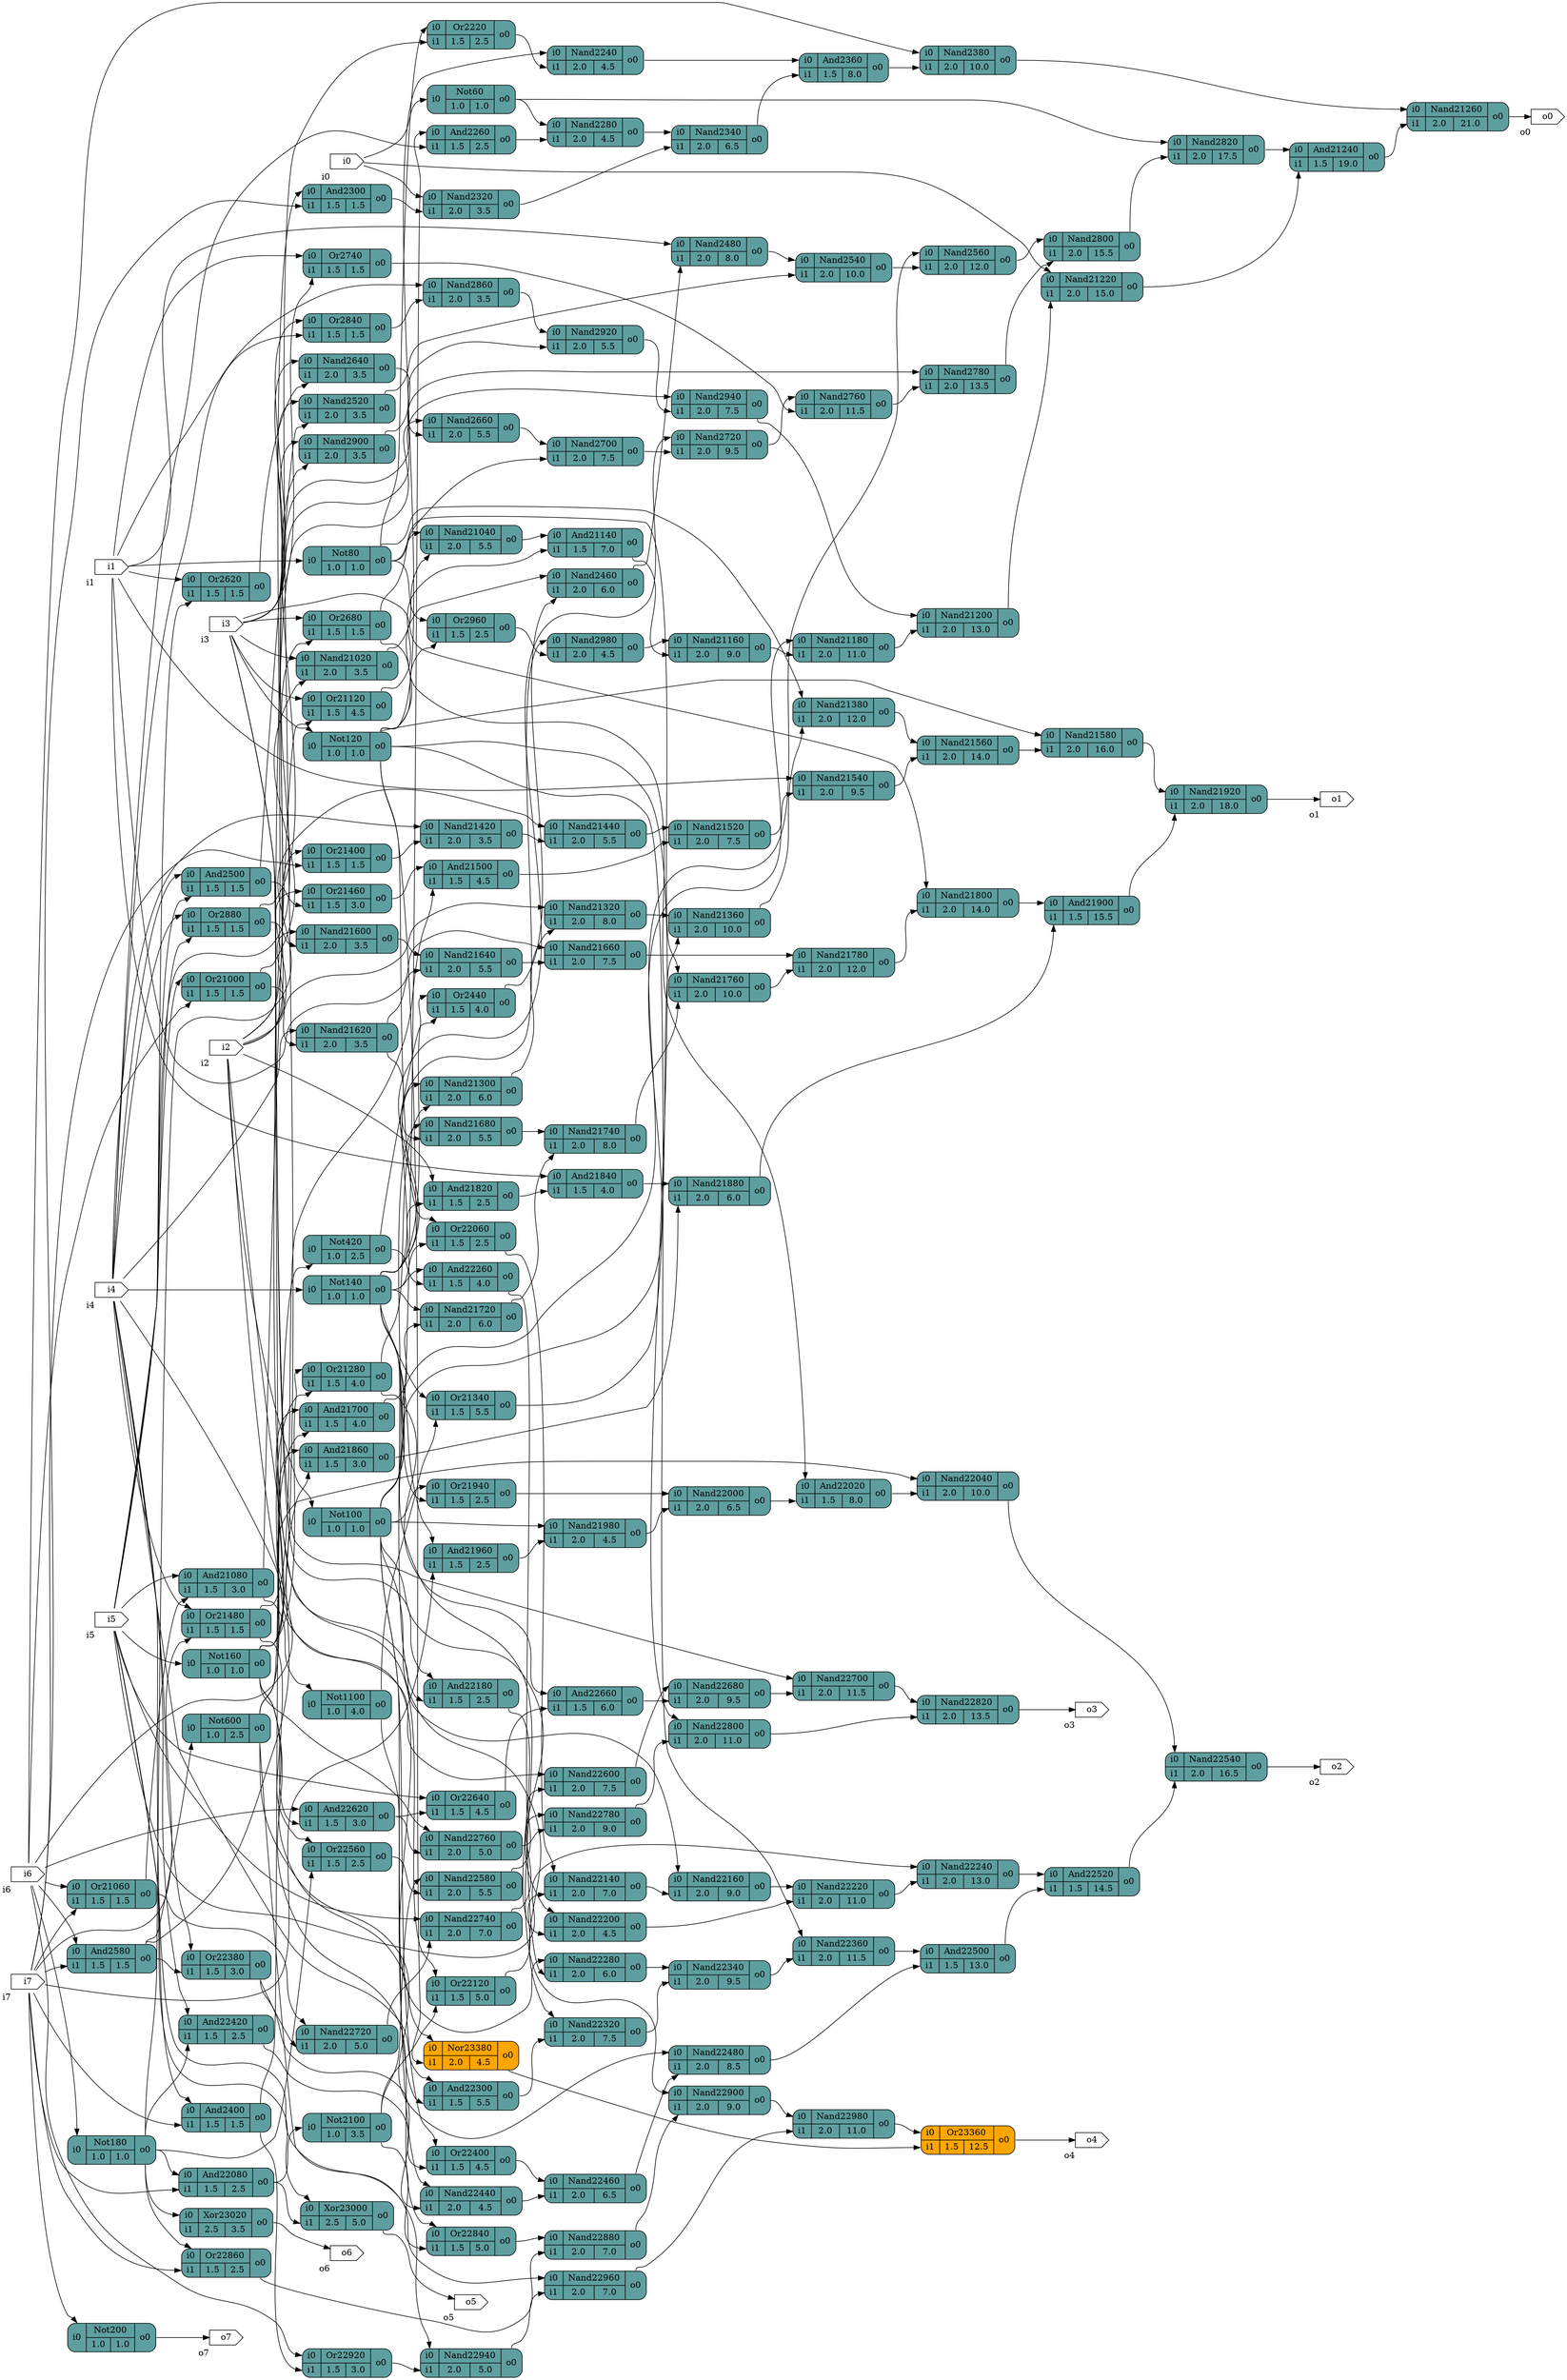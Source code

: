 digraph circ_f51m_altered {
		graph [rankdir = LR];
		Not60[shape=record; style="rounded,filled"; fillcolor=cadetblue; label="{{<i0>i0}|{Not60|{1.0|1.0}}|{<o0>o0}}"]
		Not80[shape=record; style="rounded,filled"; fillcolor=cadetblue; label="{{<i0>i0}|{Not80|{1.0|1.0}}|{<o0>o0}}"]
		Not100[shape=record; style="rounded,filled"; fillcolor=cadetblue; label="{{<i0>i0}|{Not100|{1.0|1.0}}|{<o0>o0}}"]
		Not120[shape=record; style="rounded,filled"; fillcolor=cadetblue; label="{{<i0>i0}|{Not120|{1.0|1.0}}|{<o0>o0}}"]
		Not140[shape=record; style="rounded,filled"; fillcolor=cadetblue; label="{{<i0>i0}|{Not140|{1.0|1.0}}|{<o0>o0}}"]
		Not160[shape=record; style="rounded,filled"; fillcolor=cadetblue; label="{{<i0>i0}|{Not160|{1.0|1.0}}|{<o0>o0}}"]
		Not180[shape=record; style="rounded,filled"; fillcolor=cadetblue; label="{{<i0>i0}|{Not180|{1.0|1.0}}|{<o0>o0}}"]
		Not200[shape=record; style="rounded,filled"; fillcolor=cadetblue; label="{{<i0>i0}|{Not200|{1.0|1.0}}|{<o0>o0}}"]
		Or2220[shape=record; style="rounded,filled"; fillcolor=cadetblue; label="{{<i0>i0|<i1>i1}|{Or2220|{1.5|2.5}}|{<o0>o0}}"]
		Nand2240[shape=record; style="rounded,filled"; fillcolor=cadetblue; label="{{<i0>i0|<i1>i1}|{Nand2240|{2.0|4.5}}|{<o0>o0}}"]
		And2260[shape=record; style="rounded,filled"; fillcolor=cadetblue; label="{{<i0>i0|<i1>i1}|{And2260|{1.5|2.5}}|{<o0>o0}}"]
		Nand2280[shape=record; style="rounded,filled"; fillcolor=cadetblue; label="{{<i0>i0|<i1>i1}|{Nand2280|{2.0|4.5}}|{<o0>o0}}"]
		And2300[shape=record; style="rounded,filled"; fillcolor=cadetblue; label="{{<i0>i0|<i1>i1}|{And2300|{1.5|1.5}}|{<o0>o0}}"]
		Nand2320[shape=record; style="rounded,filled"; fillcolor=cadetblue; label="{{<i0>i0|<i1>i1}|{Nand2320|{2.0|3.5}}|{<o0>o0}}"]
		Nand2340[shape=record; style="rounded,filled"; fillcolor=cadetblue; label="{{<i0>i0|<i1>i1}|{Nand2340|{2.0|6.5}}|{<o0>o0}}"]
		And2360[shape=record; style="rounded,filled"; fillcolor=cadetblue; label="{{<i0>i0|<i1>i1}|{And2360|{1.5|8.0}}|{<o0>o0}}"]
		Nand2380[shape=record; style="rounded,filled"; fillcolor=cadetblue; label="{{<i0>i0|<i1>i1}|{Nand2380|{2.0|10.0}}|{<o0>o0}}"]
		And2400[shape=record; style="rounded,filled"; fillcolor=cadetblue; label="{{<i0>i0|<i1>i1}|{And2400|{1.5|1.5}}|{<o0>o0}}"]
		Not420[shape=record; style="rounded,filled"; fillcolor=cadetblue; label="{{<i0>i0}|{Not420|{1.0|2.5}}|{<o0>o0}}"]
		Or2440[shape=record; style="rounded,filled"; fillcolor=cadetblue; label="{{<i0>i0|<i1>i1}|{Or2440|{1.5|4.0}}|{<o0>o0}}"]
		Nand2460[shape=record; style="rounded,filled"; fillcolor=cadetblue; label="{{<i0>i0|<i1>i1}|{Nand2460|{2.0|6.0}}|{<o0>o0}}"]
		Nand2480[shape=record; style="rounded,filled"; fillcolor=cadetblue; label="{{<i0>i0|<i1>i1}|{Nand2480|{2.0|8.0}}|{<o0>o0}}"]
		And2500[shape=record; style="rounded,filled"; fillcolor=cadetblue; label="{{<i0>i0|<i1>i1}|{And2500|{1.5|1.5}}|{<o0>o0}}"]
		Nand2520[shape=record; style="rounded,filled"; fillcolor=cadetblue; label="{{<i0>i0|<i1>i1}|{Nand2520|{2.0|3.5}}|{<o0>o0}}"]
		Nand2540[shape=record; style="rounded,filled"; fillcolor=cadetblue; label="{{<i0>i0|<i1>i1}|{Nand2540|{2.0|10.0}}|{<o0>o0}}"]
		Nand2560[shape=record; style="rounded,filled"; fillcolor=cadetblue; label="{{<i0>i0|<i1>i1}|{Nand2560|{2.0|12.0}}|{<o0>o0}}"]
		And2580[shape=record; style="rounded,filled"; fillcolor=cadetblue; label="{{<i0>i0|<i1>i1}|{And2580|{1.5|1.5}}|{<o0>o0}}"]
		Not600[shape=record; style="rounded,filled"; fillcolor=cadetblue; label="{{<i0>i0}|{Not600|{1.0|2.5}}|{<o0>o0}}"]
		Or2620[shape=record; style="rounded,filled"; fillcolor=cadetblue; label="{{<i0>i0|<i1>i1}|{Or2620|{1.5|1.5}}|{<o0>o0}}"]
		Nand2640[shape=record; style="rounded,filled"; fillcolor=cadetblue; label="{{<i0>i0|<i1>i1}|{Nand2640|{2.0|3.5}}|{<o0>o0}}"]
		Nand2660[shape=record; style="rounded,filled"; fillcolor=cadetblue; label="{{<i0>i0|<i1>i1}|{Nand2660|{2.0|5.5}}|{<o0>o0}}"]
		Or2680[shape=record; style="rounded,filled"; fillcolor=cadetblue; label="{{<i0>i0|<i1>i1}|{Or2680|{1.5|1.5}}|{<o0>o0}}"]
		Nand2700[shape=record; style="rounded,filled"; fillcolor=cadetblue; label="{{<i0>i0|<i1>i1}|{Nand2700|{2.0|7.5}}|{<o0>o0}}"]
		Nand2720[shape=record; style="rounded,filled"; fillcolor=cadetblue; label="{{<i0>i0|<i1>i1}|{Nand2720|{2.0|9.5}}|{<o0>o0}}"]
		Or2740[shape=record; style="rounded,filled"; fillcolor=cadetblue; label="{{<i0>i0|<i1>i1}|{Or2740|{1.5|1.5}}|{<o0>o0}}"]
		Nand2760[shape=record; style="rounded,filled"; fillcolor=cadetblue; label="{{<i0>i0|<i1>i1}|{Nand2760|{2.0|11.5}}|{<o0>o0}}"]
		Nand2780[shape=record; style="rounded,filled"; fillcolor=cadetblue; label="{{<i0>i0|<i1>i1}|{Nand2780|{2.0|13.5}}|{<o0>o0}}"]
		Nand2800[shape=record; style="rounded,filled"; fillcolor=cadetblue; label="{{<i0>i0|<i1>i1}|{Nand2800|{2.0|15.5}}|{<o0>o0}}"]
		Nand2820[shape=record; style="rounded,filled"; fillcolor=cadetblue; label="{{<i0>i0|<i1>i1}|{Nand2820|{2.0|17.5}}|{<o0>o0}}"]
		Or2840[shape=record; style="rounded,filled"; fillcolor=cadetblue; label="{{<i0>i0|<i1>i1}|{Or2840|{1.5|1.5}}|{<o0>o0}}"]
		Nand2860[shape=record; style="rounded,filled"; fillcolor=cadetblue; label="{{<i0>i0|<i1>i1}|{Nand2860|{2.0|3.5}}|{<o0>o0}}"]
		Or2880[shape=record; style="rounded,filled"; fillcolor=cadetblue; label="{{<i0>i0|<i1>i1}|{Or2880|{1.5|1.5}}|{<o0>o0}}"]
		Nand2900[shape=record; style="rounded,filled"; fillcolor=cadetblue; label="{{<i0>i0|<i1>i1}|{Nand2900|{2.0|3.5}}|{<o0>o0}}"]
		Nand2920[shape=record; style="rounded,filled"; fillcolor=cadetblue; label="{{<i0>i0|<i1>i1}|{Nand2920|{2.0|5.5}}|{<o0>o0}}"]
		Nand2940[shape=record; style="rounded,filled"; fillcolor=cadetblue; label="{{<i0>i0|<i1>i1}|{Nand2940|{2.0|7.5}}|{<o0>o0}}"]
		Or2960[shape=record; style="rounded,filled"; fillcolor=cadetblue; label="{{<i0>i0|<i1>i1}|{Or2960|{1.5|2.5}}|{<o0>o0}}"]
		Nand2980[shape=record; style="rounded,filled"; fillcolor=cadetblue; label="{{<i0>i0|<i1>i1}|{Nand2980|{2.0|4.5}}|{<o0>o0}}"]
		Or21000[shape=record; style="rounded,filled"; fillcolor=cadetblue; label="{{<i0>i0|<i1>i1}|{Or21000|{1.5|1.5}}|{<o0>o0}}"]
		Nand21020[shape=record; style="rounded,filled"; fillcolor=cadetblue; label="{{<i0>i0|<i1>i1}|{Nand21020|{2.0|3.5}}|{<o0>o0}}"]
		Nand21040[shape=record; style="rounded,filled"; fillcolor=cadetblue; label="{{<i0>i0|<i1>i1}|{Nand21040|{2.0|5.5}}|{<o0>o0}}"]
		Or21060[shape=record; style="rounded,filled"; fillcolor=cadetblue; label="{{<i0>i0|<i1>i1}|{Or21060|{1.5|1.5}}|{<o0>o0}}"]
		And21080[shape=record; style="rounded,filled"; fillcolor=cadetblue; label="{{<i0>i0|<i1>i1}|{And21080|{1.5|3.0}}|{<o0>o0}}"]
		Not1100[shape=record; style="rounded,filled"; fillcolor=cadetblue; label="{{<i0>i0}|{Not1100|{1.0|4.0}}|{<o0>o0}}"]
		Or21120[shape=record; style="rounded,filled"; fillcolor=cadetblue; label="{{<i0>i0|<i1>i1}|{Or21120|{1.5|4.5}}|{<o0>o0}}"]
		And21140[shape=record; style="rounded,filled"; fillcolor=cadetblue; label="{{<i0>i0|<i1>i1}|{And21140|{1.5|7.0}}|{<o0>o0}}"]
		Nand21160[shape=record; style="rounded,filled"; fillcolor=cadetblue; label="{{<i0>i0|<i1>i1}|{Nand21160|{2.0|9.0}}|{<o0>o0}}"]
		Nand21180[shape=record; style="rounded,filled"; fillcolor=cadetblue; label="{{<i0>i0|<i1>i1}|{Nand21180|{2.0|11.0}}|{<o0>o0}}"]
		Nand21200[shape=record; style="rounded,filled"; fillcolor=cadetblue; label="{{<i0>i0|<i1>i1}|{Nand21200|{2.0|13.0}}|{<o0>o0}}"]
		Nand21220[shape=record; style="rounded,filled"; fillcolor=cadetblue; label="{{<i0>i0|<i1>i1}|{Nand21220|{2.0|15.0}}|{<o0>o0}}"]
		And21240[shape=record; style="rounded,filled"; fillcolor=cadetblue; label="{{<i0>i0|<i1>i1}|{And21240|{1.5|19.0}}|{<o0>o0}}"]
		Nand21260[shape=record; style="rounded,filled"; fillcolor=cadetblue; label="{{<i0>i0|<i1>i1}|{Nand21260|{2.0|21.0}}|{<o0>o0}}"]
		Or21280[shape=record; style="rounded,filled"; fillcolor=cadetblue; label="{{<i0>i0|<i1>i1}|{Or21280|{1.5|4.0}}|{<o0>o0}}"]
		Nand21300[shape=record; style="rounded,filled"; fillcolor=cadetblue; label="{{<i0>i0|<i1>i1}|{Nand21300|{2.0|6.0}}|{<o0>o0}}"]
		Nand21320[shape=record; style="rounded,filled"; fillcolor=cadetblue; label="{{<i0>i0|<i1>i1}|{Nand21320|{2.0|8.0}}|{<o0>o0}}"]
		Or21340[shape=record; style="rounded,filled"; fillcolor=cadetblue; label="{{<i0>i0|<i1>i1}|{Or21340|{1.5|5.5}}|{<o0>o0}}"]
		Nand21360[shape=record; style="rounded,filled"; fillcolor=cadetblue; label="{{<i0>i0|<i1>i1}|{Nand21360|{2.0|10.0}}|{<o0>o0}}"]
		Nand21380[shape=record; style="rounded,filled"; fillcolor=cadetblue; label="{{<i0>i0|<i1>i1}|{Nand21380|{2.0|12.0}}|{<o0>o0}}"]
		Or21400[shape=record; style="rounded,filled"; fillcolor=cadetblue; label="{{<i0>i0|<i1>i1}|{Or21400|{1.5|1.5}}|{<o0>o0}}"]
		Nand21420[shape=record; style="rounded,filled"; fillcolor=cadetblue; label="{{<i0>i0|<i1>i1}|{Nand21420|{2.0|3.5}}|{<o0>o0}}"]
		Nand21440[shape=record; style="rounded,filled"; fillcolor=cadetblue; label="{{<i0>i0|<i1>i1}|{Nand21440|{2.0|5.5}}|{<o0>o0}}"]
		Or21460[shape=record; style="rounded,filled"; fillcolor=cadetblue; label="{{<i0>i0|<i1>i1}|{Or21460|{1.5|3.0}}|{<o0>o0}}"]
		Or21480[shape=record; style="rounded,filled"; fillcolor=cadetblue; label="{{<i0>i0|<i1>i1}|{Or21480|{1.5|1.5}}|{<o0>o0}}"]
		And21500[shape=record; style="rounded,filled"; fillcolor=cadetblue; label="{{<i0>i0|<i1>i1}|{And21500|{1.5|4.5}}|{<o0>o0}}"]
		Nand21520[shape=record; style="rounded,filled"; fillcolor=cadetblue; label="{{<i0>i0|<i1>i1}|{Nand21520|{2.0|7.5}}|{<o0>o0}}"]
		Nand21540[shape=record; style="rounded,filled"; fillcolor=cadetblue; label="{{<i0>i0|<i1>i1}|{Nand21540|{2.0|9.5}}|{<o0>o0}}"]
		Nand21560[shape=record; style="rounded,filled"; fillcolor=cadetblue; label="{{<i0>i0|<i1>i1}|{Nand21560|{2.0|14.0}}|{<o0>o0}}"]
		Nand21580[shape=record; style="rounded,filled"; fillcolor=cadetblue; label="{{<i0>i0|<i1>i1}|{Nand21580|{2.0|16.0}}|{<o0>o0}}"]
		Nand21600[shape=record; style="rounded,filled"; fillcolor=cadetblue; label="{{<i0>i0|<i1>i1}|{Nand21600|{2.0|3.5}}|{<o0>o0}}"]
		Nand21620[shape=record; style="rounded,filled"; fillcolor=cadetblue; label="{{<i0>i0|<i1>i1}|{Nand21620|{2.0|3.5}}|{<o0>o0}}"]
		Nand21640[shape=record; style="rounded,filled"; fillcolor=cadetblue; label="{{<i0>i0|<i1>i1}|{Nand21640|{2.0|5.5}}|{<o0>o0}}"]
		Nand21660[shape=record; style="rounded,filled"; fillcolor=cadetblue; label="{{<i0>i0|<i1>i1}|{Nand21660|{2.0|7.5}}|{<o0>o0}}"]
		Nand21680[shape=record; style="rounded,filled"; fillcolor=cadetblue; label="{{<i0>i0|<i1>i1}|{Nand21680|{2.0|5.5}}|{<o0>o0}}"]
		And21700[shape=record; style="rounded,filled"; fillcolor=cadetblue; label="{{<i0>i0|<i1>i1}|{And21700|{1.5|4.0}}|{<o0>o0}}"]
		Nand21720[shape=record; style="rounded,filled"; fillcolor=cadetblue; label="{{<i0>i0|<i1>i1}|{Nand21720|{2.0|6.0}}|{<o0>o0}}"]
		Nand21740[shape=record; style="rounded,filled"; fillcolor=cadetblue; label="{{<i0>i0|<i1>i1}|{Nand21740|{2.0|8.0}}|{<o0>o0}}"]
		Nand21760[shape=record; style="rounded,filled"; fillcolor=cadetblue; label="{{<i0>i0|<i1>i1}|{Nand21760|{2.0|10.0}}|{<o0>o0}}"]
		Nand21780[shape=record; style="rounded,filled"; fillcolor=cadetblue; label="{{<i0>i0|<i1>i1}|{Nand21780|{2.0|12.0}}|{<o0>o0}}"]
		Nand21800[shape=record; style="rounded,filled"; fillcolor=cadetblue; label="{{<i0>i0|<i1>i1}|{Nand21800|{2.0|14.0}}|{<o0>o0}}"]
		And21820[shape=record; style="rounded,filled"; fillcolor=cadetblue; label="{{<i0>i0|<i1>i1}|{And21820|{1.5|2.5}}|{<o0>o0}}"]
		And21840[shape=record; style="rounded,filled"; fillcolor=cadetblue; label="{{<i0>i0|<i1>i1}|{And21840|{1.5|4.0}}|{<o0>o0}}"]
		And21860[shape=record; style="rounded,filled"; fillcolor=cadetblue; label="{{<i0>i0|<i1>i1}|{And21860|{1.5|3.0}}|{<o0>o0}}"]
		Nand21880[shape=record; style="rounded,filled"; fillcolor=cadetblue; label="{{<i0>i0|<i1>i1}|{Nand21880|{2.0|6.0}}|{<o0>o0}}"]
		And21900[shape=record; style="rounded,filled"; fillcolor=cadetblue; label="{{<i0>i0|<i1>i1}|{And21900|{1.5|15.5}}|{<o0>o0}}"]
		Nand21920[shape=record; style="rounded,filled"; fillcolor=cadetblue; label="{{<i0>i0|<i1>i1}|{Nand21920|{2.0|18.0}}|{<o0>o0}}"]
		Or21940[shape=record; style="rounded,filled"; fillcolor=cadetblue; label="{{<i0>i0|<i1>i1}|{Or21940|{1.5|2.5}}|{<o0>o0}}"]
		And21960[shape=record; style="rounded,filled"; fillcolor=cadetblue; label="{{<i0>i0|<i1>i1}|{And21960|{1.5|2.5}}|{<o0>o0}}"]
		Nand21980[shape=record; style="rounded,filled"; fillcolor=cadetblue; label="{{<i0>i0|<i1>i1}|{Nand21980|{2.0|4.5}}|{<o0>o0}}"]
		Nand22000[shape=record; style="rounded,filled"; fillcolor=cadetblue; label="{{<i0>i0|<i1>i1}|{Nand22000|{2.0|6.5}}|{<o0>o0}}"]
		And22020[shape=record; style="rounded,filled"; fillcolor=cadetblue; label="{{<i0>i0|<i1>i1}|{And22020|{1.5|8.0}}|{<o0>o0}}"]
		Nand22040[shape=record; style="rounded,filled"; fillcolor=cadetblue; label="{{<i0>i0|<i1>i1}|{Nand22040|{2.0|10.0}}|{<o0>o0}}"]
		Or22060[shape=record; style="rounded,filled"; fillcolor=cadetblue; label="{{<i0>i0|<i1>i1}|{Or22060|{1.5|2.5}}|{<o0>o0}}"]
		And22080[shape=record; style="rounded,filled"; fillcolor=cadetblue; label="{{<i0>i0|<i1>i1}|{And22080|{1.5|2.5}}|{<o0>o0}}"]
		Not2100[shape=record; style="rounded,filled"; fillcolor=cadetblue; label="{{<i0>i0}|{Not2100|{1.0|3.5}}|{<o0>o0}}"]
		Or22120[shape=record; style="rounded,filled"; fillcolor=cadetblue; label="{{<i0>i0|<i1>i1}|{Or22120|{1.5|5.0}}|{<o0>o0}}"]
		Nand22140[shape=record; style="rounded,filled"; fillcolor=cadetblue; label="{{<i0>i0|<i1>i1}|{Nand22140|{2.0|7.0}}|{<o0>o0}}"]
		Nand22160[shape=record; style="rounded,filled"; fillcolor=cadetblue; label="{{<i0>i0|<i1>i1}|{Nand22160|{2.0|9.0}}|{<o0>o0}}"]
		And22180[shape=record; style="rounded,filled"; fillcolor=cadetblue; label="{{<i0>i0|<i1>i1}|{And22180|{1.5|2.5}}|{<o0>o0}}"]
		Nand22200[shape=record; style="rounded,filled"; fillcolor=cadetblue; label="{{<i0>i0|<i1>i1}|{Nand22200|{2.0|4.5}}|{<o0>o0}}"]
		Nand22220[shape=record; style="rounded,filled"; fillcolor=cadetblue; label="{{<i0>i0|<i1>i1}|{Nand22220|{2.0|11.0}}|{<o0>o0}}"]
		Nand22240[shape=record; style="rounded,filled"; fillcolor=cadetblue; label="{{<i0>i0|<i1>i1}|{Nand22240|{2.0|13.0}}|{<o0>o0}}"]
		And22260[shape=record; style="rounded,filled"; fillcolor=cadetblue; label="{{<i0>i0|<i1>i1}|{And22260|{1.5|4.0}}|{<o0>o0}}"]
		Nand22280[shape=record; style="rounded,filled"; fillcolor=cadetblue; label="{{<i0>i0|<i1>i1}|{Nand22280|{2.0|6.0}}|{<o0>o0}}"]
		And22300[shape=record; style="rounded,filled"; fillcolor=cadetblue; label="{{<i0>i0|<i1>i1}|{And22300|{1.5|5.5}}|{<o0>o0}}"]
		Nand22320[shape=record; style="rounded,filled"; fillcolor=cadetblue; label="{{<i0>i0|<i1>i1}|{Nand22320|{2.0|7.5}}|{<o0>o0}}"]
		Nand22340[shape=record; style="rounded,filled"; fillcolor=cadetblue; label="{{<i0>i0|<i1>i1}|{Nand22340|{2.0|9.5}}|{<o0>o0}}"]
		Nand22360[shape=record; style="rounded,filled"; fillcolor=cadetblue; label="{{<i0>i0|<i1>i1}|{Nand22360|{2.0|11.5}}|{<o0>o0}}"]
		Or22380[shape=record; style="rounded,filled"; fillcolor=cadetblue; label="{{<i0>i0|<i1>i1}|{Or22380|{1.5|3.0}}|{<o0>o0}}"]
		Or22400[shape=record; style="rounded,filled"; fillcolor=cadetblue; label="{{<i0>i0|<i1>i1}|{Or22400|{1.5|4.5}}|{<o0>o0}}"]
		And22420[shape=record; style="rounded,filled"; fillcolor=cadetblue; label="{{<i0>i0|<i1>i1}|{And22420|{1.5|2.5}}|{<o0>o0}}"]
		Nand22440[shape=record; style="rounded,filled"; fillcolor=cadetblue; label="{{<i0>i0|<i1>i1}|{Nand22440|{2.0|4.5}}|{<o0>o0}}"]
		Nand22460[shape=record; style="rounded,filled"; fillcolor=cadetblue; label="{{<i0>i0|<i1>i1}|{Nand22460|{2.0|6.5}}|{<o0>o0}}"]
		Nand22480[shape=record; style="rounded,filled"; fillcolor=cadetblue; label="{{<i0>i0|<i1>i1}|{Nand22480|{2.0|8.5}}|{<o0>o0}}"]
		And22500[shape=record; style="rounded,filled"; fillcolor=cadetblue; label="{{<i0>i0|<i1>i1}|{And22500|{1.5|13.0}}|{<o0>o0}}"]
		And22520[shape=record; style="rounded,filled"; fillcolor=cadetblue; label="{{<i0>i0|<i1>i1}|{And22520|{1.5|14.5}}|{<o0>o0}}"]
		Nand22540[shape=record; style="rounded,filled"; fillcolor=cadetblue; label="{{<i0>i0|<i1>i1}|{Nand22540|{2.0|16.5}}|{<o0>o0}}"]
		Or22560[shape=record; style="rounded,filled"; fillcolor=cadetblue; label="{{<i0>i0|<i1>i1}|{Or22560|{1.5|2.5}}|{<o0>o0}}"]
		Nand22580[shape=record; style="rounded,filled"; fillcolor=cadetblue; label="{{<i0>i0|<i1>i1}|{Nand22580|{2.0|5.5}}|{<o0>o0}}"]
		Nand22600[shape=record; style="rounded,filled"; fillcolor=cadetblue; label="{{<i0>i0|<i1>i1}|{Nand22600|{2.0|7.5}}|{<o0>o0}}"]
		And22620[shape=record; style="rounded,filled"; fillcolor=cadetblue; label="{{<i0>i0|<i1>i1}|{And22620|{1.5|3.0}}|{<o0>o0}}"]
		Or22640[shape=record; style="rounded,filled"; fillcolor=cadetblue; label="{{<i0>i0|<i1>i1}|{Or22640|{1.5|4.5}}|{<o0>o0}}"]
		And22660[shape=record; style="rounded,filled"; fillcolor=cadetblue; label="{{<i0>i0|<i1>i1}|{And22660|{1.5|6.0}}|{<o0>o0}}"]
		Nand22680[shape=record; style="rounded,filled"; fillcolor=cadetblue; label="{{<i0>i0|<i1>i1}|{Nand22680|{2.0|9.5}}|{<o0>o0}}"]
		Nand22700[shape=record; style="rounded,filled"; fillcolor=cadetblue; label="{{<i0>i0|<i1>i1}|{Nand22700|{2.0|11.5}}|{<o0>o0}}"]
		Nand22720[shape=record; style="rounded,filled"; fillcolor=cadetblue; label="{{<i0>i0|<i1>i1}|{Nand22720|{2.0|5.0}}|{<o0>o0}}"]
		Nand22740[shape=record; style="rounded,filled"; fillcolor=cadetblue; label="{{<i0>i0|<i1>i1}|{Nand22740|{2.0|7.0}}|{<o0>o0}}"]
		Nand22760[shape=record; style="rounded,filled"; fillcolor=cadetblue; label="{{<i0>i0|<i1>i1}|{Nand22760|{2.0|5.0}}|{<o0>o0}}"]
		Nand22780[shape=record; style="rounded,filled"; fillcolor=cadetblue; label="{{<i0>i0|<i1>i1}|{Nand22780|{2.0|9.0}}|{<o0>o0}}"]
		Nand22800[shape=record; style="rounded,filled"; fillcolor=cadetblue; label="{{<i0>i0|<i1>i1}|{Nand22800|{2.0|11.0}}|{<o0>o0}}"]
		Nand22820[shape=record; style="rounded,filled"; fillcolor=cadetblue; label="{{<i0>i0|<i1>i1}|{Nand22820|{2.0|13.5}}|{<o0>o0}}"]
		Or22840[shape=record; style="rounded,filled"; fillcolor=cadetblue; label="{{<i0>i0|<i1>i1}|{Or22840|{1.5|5.0}}|{<o0>o0}}"]
		Or22860[shape=record; style="rounded,filled"; fillcolor=cadetblue; label="{{<i0>i0|<i1>i1}|{Or22860|{1.5|2.5}}|{<o0>o0}}"]
		Nand22880[shape=record; style="rounded,filled"; fillcolor=cadetblue; label="{{<i0>i0|<i1>i1}|{Nand22880|{2.0|7.0}}|{<o0>o0}}"]
		Nand22900[shape=record; style="rounded,filled"; fillcolor=cadetblue; label="{{<i0>i0|<i1>i1}|{Nand22900|{2.0|9.0}}|{<o0>o0}}"]
		Or22920[shape=record; style="rounded,filled"; fillcolor=cadetblue; label="{{<i0>i0|<i1>i1}|{Or22920|{1.5|3.0}}|{<o0>o0}}"]
		Nand22940[shape=record; style="rounded,filled"; fillcolor=cadetblue; label="{{<i0>i0|<i1>i1}|{Nand22940|{2.0|5.0}}|{<o0>o0}}"]
		Nand22960[shape=record; style="rounded,filled"; fillcolor=cadetblue; label="{{<i0>i0|<i1>i1}|{Nand22960|{2.0|7.0}}|{<o0>o0}}"]
		Nand22980[shape=record; style="rounded,filled"; fillcolor=cadetblue; label="{{<i0>i0|<i1>i1}|{Nand22980|{2.0|11.0}}|{<o0>o0}}"]
		Xor23000[shape=record; style="rounded,filled"; fillcolor=cadetblue; label="{{<i0>i0|<i1>i1}|{Xor23000|{2.5|5.0}}|{<o0>o0}}"]
		Xor23020[shape=record; style="rounded,filled"; fillcolor=cadetblue; label="{{<i0>i0|<i1>i1}|{Xor23020|{2.5|3.5}}|{<o0>o0}}"]
		Or23360[shape=record; style="rounded,filled"; fillcolor=orange1; label="{{<i0>i0|<i1>i1}|{Or23360|{1.5|12.5}}|{<o0>o0}}"]
		Nor23380[shape=record; style="rounded,filled"; fillcolor=orange1; label="{{<i0>i0|<i1>i1}|{Nor23380|{2.0|4.5}}|{<o0>o0}}"]
		i0[shape=cds,xlabel="i0"]
		i1[shape=cds,xlabel="i1"]
		i2[shape=cds,xlabel="i2"]
		i3[shape=cds,xlabel="i3"]
		i4[shape=cds,xlabel="i4"]
		i5[shape=cds,xlabel="i5"]
		i6[shape=cds,xlabel="i6"]
		i7[shape=cds,xlabel="i7"]
		o0[shape=cds,xlabel="o0"]
		o1[shape=cds,xlabel="o1"]
		o2[shape=cds,xlabel="o2"]
		o3[shape=cds,xlabel="o3"]
		o4[shape=cds,xlabel="o4"]
		o5[shape=cds,xlabel="o5"]
		o6[shape=cds,xlabel="o6"]
		o7[shape=cds,xlabel="o7"]
		i0 -> Not60:i0;
		i0 -> Nand2320:i0;
		i0 -> Nand21220:i0;
		i1 -> Not80:i0;
		i1 -> Nand2480:i0;
		i1 -> Or2620:i0;
		i1 -> Or2740:i0;
		i1 -> Nand2860:i0;
		i1 -> Nand21540:i0;
		i1 -> Nand21660:i0;
		i1 -> And21840:i0;
		i2 -> Not100:i0;
		i2 -> And2300:i0;
		i2 -> Nand2780:i0;
		i2 -> Nand2940:i0;
		i2 -> Nand21320:i0;
		i2 -> Or21400:i0;
		i2 -> Or21460:i0;
		i2 -> Nand21600:i0;
		i2 -> And21820:i0;
		i2 -> Nand22160:i0;
		i2 -> Nand22280:i0;
		i3 -> Not120:i0;
		i3 -> Nand2520:i0;
		i3 -> Nand2640:i0;
		i3 -> Or2680:i0;
		i3 -> Or2740:i1;
		i3 -> Or2840:i0;
		i3 -> Nand2900:i0;
		i3 -> Nand21020:i0;
		i3 -> Or21120:i0;
		i3 -> Nand21800:i0;
		i3 -> Or22120:i0;
		i3 -> And22180:i0;
		i3 -> Nand22700:i0;
		i4 -> Not140:i0;
		i4 -> And2260:i1;
		i4 -> And2500:i0;
		i4 -> Or2840:i1;
		i4 -> Or2880:i0;
		i4 -> Nand21420:i0;
		i4 -> Or21480:i0;
		i4 -> Nand21620:i0;
		i4 -> And22300:i0;
		i4 -> Or22380:i0;
		i4 -> And22420:i0;
		i4 -> Nand22600:i0;
		i4 -> Nand22960:i0;
		i5 -> Not160:i0;
		i5 -> And2400:i0;
		i5 -> And2500:i1;
		i5 -> Or2620:i1;
		i5 -> Or2680:i1;
		i5 -> Or2880:i1;
		i5 -> Or21000:i0;
		i5 -> And21080:i0;
		i5 -> Nand22240:i0;
		i5 -> Or22640:i0;
		i5 -> Nand22740:i0;
		i5 -> Xor23000:i0;
		i6 -> Not180:i0;
		i6 -> Nand2380:i0;
		i6 -> And2580:i0;
		i6 -> Or21000:i1;
		i6 -> Or21060:i0;
		i6 -> Nand22040:i0;
		i6 -> And22620:i0;
		i6 -> Or22920:i0;
		i7 -> Not200:i0;
		i7 -> And2300:i1;
		i7 -> And2400:i1;
		i7 -> And2580:i1;
		i7 -> Or21060:i1;
		i7 -> Or21400:i1;
		i7 -> Or21480:i1;
		i7 -> And21960:i1;
		i7 -> And22080:i1;
		i7 -> Or22860:i1;
		Not60:o0 -> Nand2280:i0;
		Not60:o0 -> Nand2820:i0;
		Not80:o0 -> Or2220:i0;
		Not80:o0 -> Or2960:i0;
		Not80:o0 -> Nand21040:i0;
		Not80:o0 -> Nand21380:i0;
		Not80:o0 -> Nand21760:i0;
		Not100:o0 -> And2260:i0;
		Not100:o0 -> Nand2560:i0;
		Not100:o0 -> Nand21180:i0;
		Not100:o0 -> Nand21680:i0;
		Not100:o0 -> Or21940:i0;
		Not100:o0 -> Nand21980:i0;
		Not100:o0 -> Nand22200:i0;
		Not100:o0 -> Nand22320:i0;
		Not100:o0 -> Or22400:i0;
		Not100:o0 -> Nand22440:i0;
		Not120:o0 -> Nand2240:i0;
		Not120:o0 -> Nand2460:i0;
		Not120:o0 -> Or2960:i1;
		Not120:o0 -> Nand21580:i0;
		Not120:o0 -> Or22060:i0;
		Not120:o0 -> Nand22360:i0;
		Not120:o0 -> Nand22800:i0;
		Not120:o0 -> Nor23380:i1;
		Not140:o0 -> Or2440:i0;
		Not140:o0 -> Nand2720:i0;
		Not140:o0 -> Nand2980:i0;
		Not140:o0 -> Nand21300:i0;
		Not140:o0 -> Or21340:i0;
		Not140:o0 -> Nand21720:i0;
		Not140:o0 -> And21820:i1;
		Not140:o0 -> Or21940:i1;
		Not140:o0 -> And21960:i0;
		Not140:o0 -> Or22060:i1;
		Not140:o0 -> And22180:i1;
		Not140:o0 -> And22260:i0;
		Not140:o0 -> Nand22900:i0;
		Not160:o0 -> Or2220:i1;
		Not160:o0 -> Or21280:i0;
		Not160:o0 -> And21700:i0;
		Not160:o0 -> And21860:i0;
		Not160:o0 -> Nand22480:i0;
		Not160:o0 -> Or22560:i0;
		Not160:o0 -> Nand22760:i0;
		Not160:o0 -> Or22840:i0;
		Not180:o0 -> Nand21440:i0;
		Not180:o0 -> And22080:i0;
		Not180:o0 -> And22420:i1;
		Not180:o0 -> Or22560:i1;
		Not180:o0 -> Or22860:i0;
		Not180:o0 -> Xor23020:i0;
		Not200:o0 -> o7;
		Or2220:o0 -> Nand2240:i1;
		Nand2240:o0 -> And2360:i0;
		And2260:o0 -> Nand2280:i1;
		Nand2280:o0 -> Nand2340:i0;
		And2300:o0 -> Nand2320:i1;
		Nand2320:o0 -> Nand2340:i1;
		Nand2340:o0 -> And2360:i1;
		And2360:o0 -> Nand2380:i1;
		Nand2380:o0 -> Nand21260:i0;
		And2400:o0 -> Not420:i0;
		And2400:o0 -> Or22920:i1;
		Not420:o0 -> Or2440:i1;
		Not420:o0 -> And22260:i1;
		Or2440:o0 -> Nand2460:i1;
		Nand2460:o0 -> Nand2480:i1;
		Nand2480:o0 -> Nand2540:i0;
		And2500:o0 -> Nand2520:i1;
		And2500:o0 -> Or21460:i1;
		Nand2520:o0 -> Nand2540:i1;
		Nand2540:o0 -> Nand2560:i1;
		Nand2560:o0 -> Nand2800:i0;
		And2580:o0 -> Not600:i0;
		And2580:o0 -> And21860:i1;
		And2580:o0 -> Or22380:i1;
		Not600:o0 -> Nand2660:i0;
		Not600:o0 -> Or21280:i1;
		Not600:o0 -> And21700:i1;
		Not600:o0 -> Nand22940:i0;
		Not600:o0 -> Nor23380:i0;
		Or2620:o0 -> Nand2640:i1;
		Nand2640:o0 -> Nand2660:i1;
		Nand2660:o0 -> Nand2700:i0;
		Or2680:o0 -> Nand2700:i1;
		Or2680:o0 -> And22020:i0;
		Nand2700:o0 -> Nand2720:i1;
		Nand2720:o0 -> Nand2760:i0;
		Or2740:o0 -> Nand2760:i1;
		Nand2760:o0 -> Nand2780:i1;
		Nand2780:o0 -> Nand2800:i1;
		Nand2800:o0 -> Nand2820:i1;
		Nand2820:o0 -> And21240:i0;
		Or2840:o0 -> Nand2860:i1;
		Nand2860:o0 -> Nand2920:i0;
		Or2880:o0 -> Nand2900:i1;
		Or2880:o0 -> Nand21600:i1;
		Nand2900:o0 -> Nand2920:i1;
		Nand2920:o0 -> Nand2940:i1;
		Nand2940:o0 -> Nand21200:i0;
		Or2960:o0 -> Nand2980:i1;
		Nand2980:o0 -> Nand21160:i0;
		Or21000:o0 -> Nand21020:i1;
		Or21000:o0 -> Nand21620:i1;
		Nand21020:o0 -> Nand21040:i1;
		Nand21040:o0 -> And21140:i0;
		Or21060:o0 -> And21080:i1;
		Or21060:o0 -> Nand22720:i0;
		And21080:o0 -> Not1100:i0;
		And21080:o0 -> Or21120:i1;
		Not1100:o0 -> Or21340:i1;
		Not1100:o0 -> And22300:i1;
		Or21120:o0 -> And21140:i1;
		And21140:o0 -> Nand21160:i1;
		Nand21160:o0 -> Nand21180:i1;
		Nand21180:o0 -> Nand21200:i1;
		Nand21200:o0 -> Nand21220:i1;
		Nand21220:o0 -> And21240:i1;
		And21240:o0 -> Nand21260:i1;
		Nand21260:o0 -> o0;
		Or21280:o0 -> Nand21300:i1;
		Or21280:o0 -> And22660:i0;
		Nand21300:o0 -> Nand21320:i1;
		Nand21320:o0 -> Nand21360:i0;
		Or21340:o0 -> Nand21360:i1;
		Nand21360:o0 -> Nand21380:i1;
		Nand21380:o0 -> Nand21560:i0;
		Or21400:o0 -> Nand21420:i1;
		Nand21420:o0 -> Nand21440:i1;
		Nand21440:o0 -> Nand21520:i0;
		Or21460:o0 -> And21500:i0;
		Or21480:o0 -> And21500:i1;
		Or21480:o0 -> And22620:i1;
		And21500:o0 -> Nand21520:i1;
		Nand21520:o0 -> Nand21540:i1;
		Nand21540:o0 -> Nand21560:i1;
		Nand21560:o0 -> Nand21580:i1;
		Nand21580:o0 -> Nand21920:i0;
		Nand21600:o0 -> Nand21640:i0;
		Nand21620:o0 -> Nand21640:i1;
		Nand21620:o0 -> Nand21680:i1;
		Nand21640:o0 -> Nand21660:i1;
		Nand21660:o0 -> Nand21780:i0;
		Nand21680:o0 -> Nand21740:i0;
		And21700:o0 -> Nand21720:i1;
		Nand21720:o0 -> Nand21740:i1;
		Nand21740:o0 -> Nand21760:i1;
		Nand21760:o0 -> Nand21780:i1;
		Nand21780:o0 -> Nand21800:i1;
		Nand21800:o0 -> And21900:i0;
		And21820:o0 -> And21840:i1;
		And21840:o0 -> Nand21880:i0;
		And21860:o0 -> Nand21880:i1;
		Nand21880:o0 -> And21900:i1;
		And21900:o0 -> Nand21920:i1;
		Nand21920:o0 -> o1;
		Or21940:o0 -> Nand22000:i0;
		And21960:o0 -> Nand21980:i1;
		Nand21980:o0 -> Nand22000:i1;
		Nand22000:o0 -> And22020:i1;
		And22020:o0 -> Nand22040:i1;
		Nand22040:o0 -> Nand22540:i0;
		Or22060:o0 -> Nand22140:i0;
		And22080:o0 -> Not2100:i0;
		And22080:o0 -> Xor23000:i1;
		Not2100:o0 -> Or22120:i1;
		Not2100:o0 -> Nand22580:i0;
		Not2100:o0 -> Or22840:i1;
		Or22120:o0 -> Nand22140:i1;
		Nand22140:o0 -> Nand22160:i1;
		Nand22160:o0 -> Nand22220:i0;
		And22180:o0 -> Nand22200:i1;
		Nand22200:o0 -> Nand22220:i1;
		Nand22220:o0 -> Nand22240:i1;
		Nand22240:o0 -> And22520:i0;
		And22260:o0 -> Nand22280:i1;
		Nand22280:o0 -> Nand22340:i0;
		And22300:o0 -> Nand22320:i1;
		Nand22320:o0 -> Nand22340:i1;
		Nand22340:o0 -> Nand22360:i1;
		Nand22360:o0 -> And22500:i0;
		Or22380:o0 -> Or22400:i1;
		Or22380:o0 -> Nand22720:i1;
		Or22400:o0 -> Nand22460:i0;
		And22420:o0 -> Nand22440:i1;
		Nand22440:o0 -> Nand22460:i1;
		Nand22460:o0 -> Nand22480:i1;
		Nand22480:o0 -> And22500:i1;
		And22500:o0 -> And22520:i1;
		And22520:o0 -> Nand22540:i1;
		Nand22540:o0 -> o2;
		Or22560:o0 -> Nand22580:i1;
		Nand22580:o0 -> Nand22600:i1;
		Nand22600:o0 -> Nand22680:i0;
		And22620:o0 -> Or22640:i1;
		And22620:o0 -> Nand22760:i1;
		Or22640:o0 -> And22660:i1;
		And22660:o0 -> Nand22680:i1;
		Nand22680:o0 -> Nand22700:i1;
		Nand22700:o0 -> Nand22820:i0;
		Nand22720:o0 -> Nand22740:i1;
		Nand22740:o0 -> Nand22780:i0;
		Nand22760:o0 -> Nand22780:i1;
		Nand22780:o0 -> Nand22800:i1;
		Nand22800:o0 -> Nand22820:i1;
		Nand22820:o0 -> o3;
		Or22840:o0 -> Nand22880:i0;
		Or22860:o0 -> Nand22880:i1;
		Nand22880:o0 -> Nand22900:i1;
		Nand22900:o0 -> Nand22980:i0;
		Or22920:o0 -> Nand22940:i1;
		Nand22940:o0 -> Nand22960:i1;
		Nand22960:o0 -> Nand22980:i1;
		Nand22980:o0 -> Or23360:i0;
		Xor23000:o0 -> o5;
		Xor23020:o0 -> o6;
		Or23360:o0 -> o4;
		Nor23380:o0 -> Or23360:i1;
}
